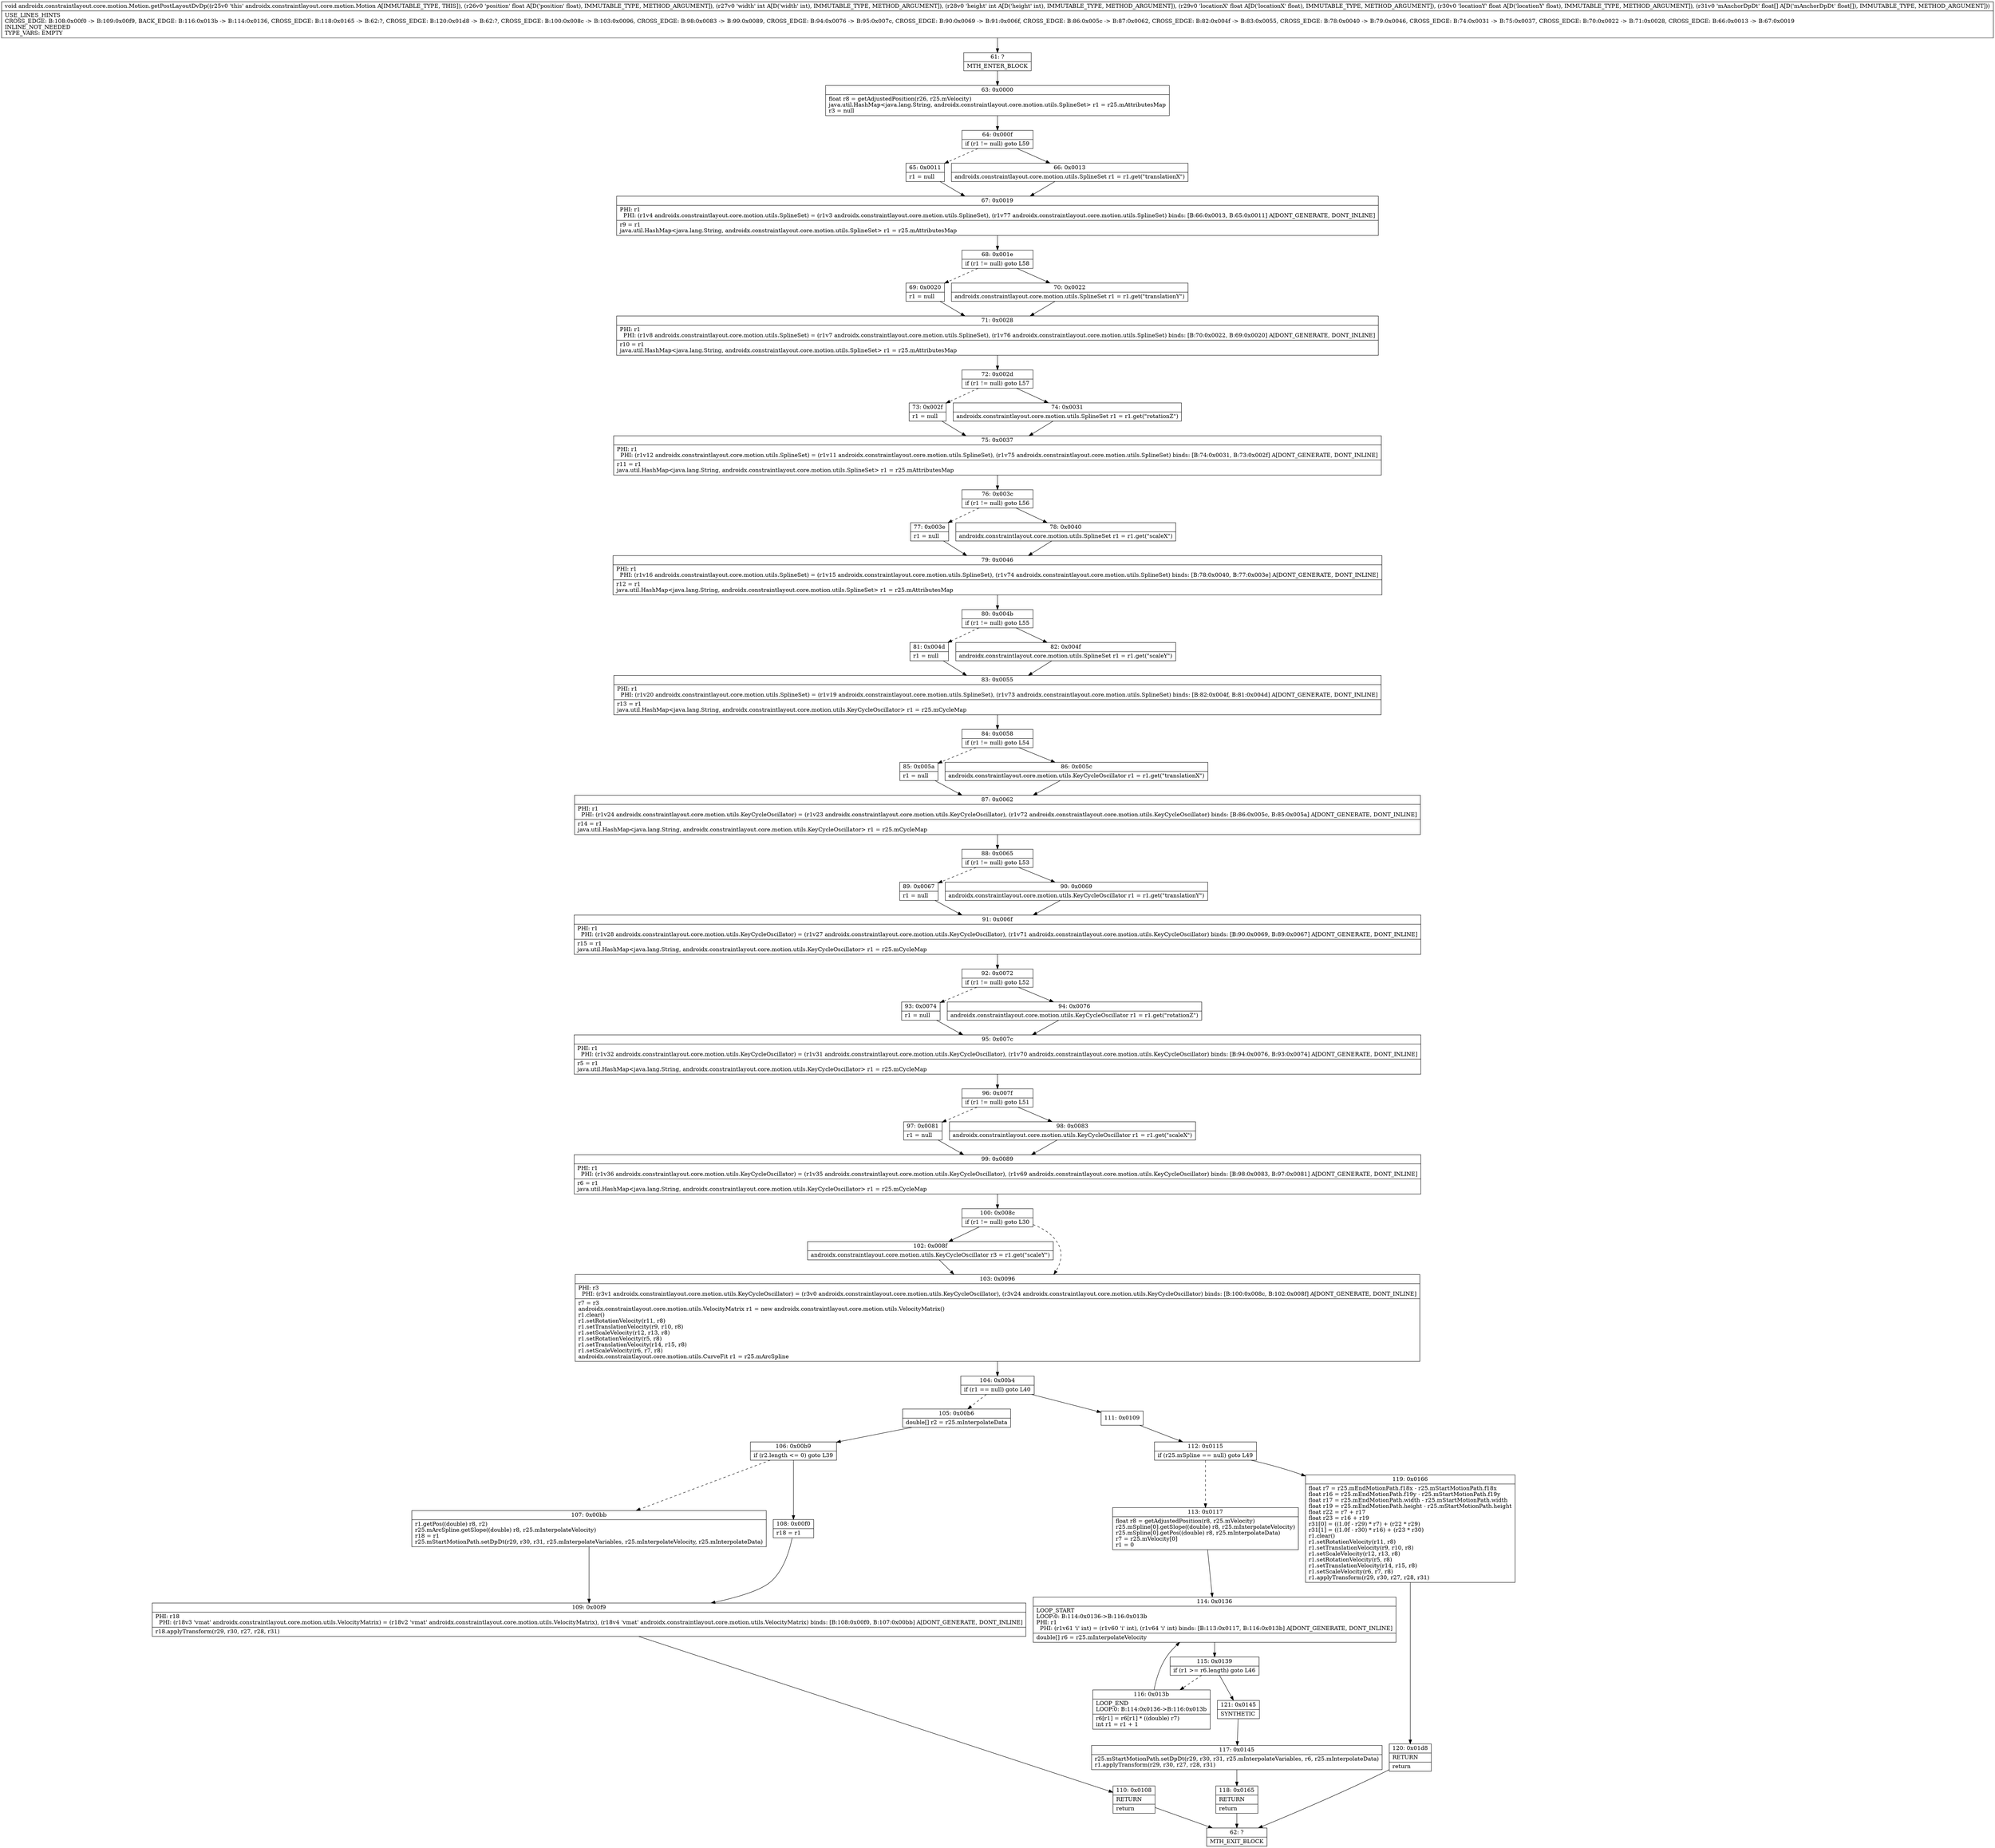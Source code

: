 digraph "CFG forandroidx.constraintlayout.core.motion.Motion.getPostLayoutDvDp(FIIFF[F)V" {
Node_61 [shape=record,label="{61\:\ ?|MTH_ENTER_BLOCK\l}"];
Node_63 [shape=record,label="{63\:\ 0x0000|float r8 = getAdjustedPosition(r26, r25.mVelocity)\ljava.util.HashMap\<java.lang.String, androidx.constraintlayout.core.motion.utils.SplineSet\> r1 = r25.mAttributesMap\lr3 = null\l}"];
Node_64 [shape=record,label="{64\:\ 0x000f|if (r1 != null) goto L59\l}"];
Node_65 [shape=record,label="{65\:\ 0x0011|r1 = null\l}"];
Node_67 [shape=record,label="{67\:\ 0x0019|PHI: r1 \l  PHI: (r1v4 androidx.constraintlayout.core.motion.utils.SplineSet) = (r1v3 androidx.constraintlayout.core.motion.utils.SplineSet), (r1v77 androidx.constraintlayout.core.motion.utils.SplineSet) binds: [B:66:0x0013, B:65:0x0011] A[DONT_GENERATE, DONT_INLINE]\l|r9 = r1\ljava.util.HashMap\<java.lang.String, androidx.constraintlayout.core.motion.utils.SplineSet\> r1 = r25.mAttributesMap\l}"];
Node_68 [shape=record,label="{68\:\ 0x001e|if (r1 != null) goto L58\l}"];
Node_69 [shape=record,label="{69\:\ 0x0020|r1 = null\l}"];
Node_71 [shape=record,label="{71\:\ 0x0028|PHI: r1 \l  PHI: (r1v8 androidx.constraintlayout.core.motion.utils.SplineSet) = (r1v7 androidx.constraintlayout.core.motion.utils.SplineSet), (r1v76 androidx.constraintlayout.core.motion.utils.SplineSet) binds: [B:70:0x0022, B:69:0x0020] A[DONT_GENERATE, DONT_INLINE]\l|r10 = r1\ljava.util.HashMap\<java.lang.String, androidx.constraintlayout.core.motion.utils.SplineSet\> r1 = r25.mAttributesMap\l}"];
Node_72 [shape=record,label="{72\:\ 0x002d|if (r1 != null) goto L57\l}"];
Node_73 [shape=record,label="{73\:\ 0x002f|r1 = null\l}"];
Node_75 [shape=record,label="{75\:\ 0x0037|PHI: r1 \l  PHI: (r1v12 androidx.constraintlayout.core.motion.utils.SplineSet) = (r1v11 androidx.constraintlayout.core.motion.utils.SplineSet), (r1v75 androidx.constraintlayout.core.motion.utils.SplineSet) binds: [B:74:0x0031, B:73:0x002f] A[DONT_GENERATE, DONT_INLINE]\l|r11 = r1\ljava.util.HashMap\<java.lang.String, androidx.constraintlayout.core.motion.utils.SplineSet\> r1 = r25.mAttributesMap\l}"];
Node_76 [shape=record,label="{76\:\ 0x003c|if (r1 != null) goto L56\l}"];
Node_77 [shape=record,label="{77\:\ 0x003e|r1 = null\l}"];
Node_79 [shape=record,label="{79\:\ 0x0046|PHI: r1 \l  PHI: (r1v16 androidx.constraintlayout.core.motion.utils.SplineSet) = (r1v15 androidx.constraintlayout.core.motion.utils.SplineSet), (r1v74 androidx.constraintlayout.core.motion.utils.SplineSet) binds: [B:78:0x0040, B:77:0x003e] A[DONT_GENERATE, DONT_INLINE]\l|r12 = r1\ljava.util.HashMap\<java.lang.String, androidx.constraintlayout.core.motion.utils.SplineSet\> r1 = r25.mAttributesMap\l}"];
Node_80 [shape=record,label="{80\:\ 0x004b|if (r1 != null) goto L55\l}"];
Node_81 [shape=record,label="{81\:\ 0x004d|r1 = null\l}"];
Node_83 [shape=record,label="{83\:\ 0x0055|PHI: r1 \l  PHI: (r1v20 androidx.constraintlayout.core.motion.utils.SplineSet) = (r1v19 androidx.constraintlayout.core.motion.utils.SplineSet), (r1v73 androidx.constraintlayout.core.motion.utils.SplineSet) binds: [B:82:0x004f, B:81:0x004d] A[DONT_GENERATE, DONT_INLINE]\l|r13 = r1\ljava.util.HashMap\<java.lang.String, androidx.constraintlayout.core.motion.utils.KeyCycleOscillator\> r1 = r25.mCycleMap\l}"];
Node_84 [shape=record,label="{84\:\ 0x0058|if (r1 != null) goto L54\l}"];
Node_85 [shape=record,label="{85\:\ 0x005a|r1 = null\l}"];
Node_87 [shape=record,label="{87\:\ 0x0062|PHI: r1 \l  PHI: (r1v24 androidx.constraintlayout.core.motion.utils.KeyCycleOscillator) = (r1v23 androidx.constraintlayout.core.motion.utils.KeyCycleOscillator), (r1v72 androidx.constraintlayout.core.motion.utils.KeyCycleOscillator) binds: [B:86:0x005c, B:85:0x005a] A[DONT_GENERATE, DONT_INLINE]\l|r14 = r1\ljava.util.HashMap\<java.lang.String, androidx.constraintlayout.core.motion.utils.KeyCycleOscillator\> r1 = r25.mCycleMap\l}"];
Node_88 [shape=record,label="{88\:\ 0x0065|if (r1 != null) goto L53\l}"];
Node_89 [shape=record,label="{89\:\ 0x0067|r1 = null\l}"];
Node_91 [shape=record,label="{91\:\ 0x006f|PHI: r1 \l  PHI: (r1v28 androidx.constraintlayout.core.motion.utils.KeyCycleOscillator) = (r1v27 androidx.constraintlayout.core.motion.utils.KeyCycleOscillator), (r1v71 androidx.constraintlayout.core.motion.utils.KeyCycleOscillator) binds: [B:90:0x0069, B:89:0x0067] A[DONT_GENERATE, DONT_INLINE]\l|r15 = r1\ljava.util.HashMap\<java.lang.String, androidx.constraintlayout.core.motion.utils.KeyCycleOscillator\> r1 = r25.mCycleMap\l}"];
Node_92 [shape=record,label="{92\:\ 0x0072|if (r1 != null) goto L52\l}"];
Node_93 [shape=record,label="{93\:\ 0x0074|r1 = null\l}"];
Node_95 [shape=record,label="{95\:\ 0x007c|PHI: r1 \l  PHI: (r1v32 androidx.constraintlayout.core.motion.utils.KeyCycleOscillator) = (r1v31 androidx.constraintlayout.core.motion.utils.KeyCycleOscillator), (r1v70 androidx.constraintlayout.core.motion.utils.KeyCycleOscillator) binds: [B:94:0x0076, B:93:0x0074] A[DONT_GENERATE, DONT_INLINE]\l|r5 = r1\ljava.util.HashMap\<java.lang.String, androidx.constraintlayout.core.motion.utils.KeyCycleOscillator\> r1 = r25.mCycleMap\l}"];
Node_96 [shape=record,label="{96\:\ 0x007f|if (r1 != null) goto L51\l}"];
Node_97 [shape=record,label="{97\:\ 0x0081|r1 = null\l}"];
Node_99 [shape=record,label="{99\:\ 0x0089|PHI: r1 \l  PHI: (r1v36 androidx.constraintlayout.core.motion.utils.KeyCycleOscillator) = (r1v35 androidx.constraintlayout.core.motion.utils.KeyCycleOscillator), (r1v69 androidx.constraintlayout.core.motion.utils.KeyCycleOscillator) binds: [B:98:0x0083, B:97:0x0081] A[DONT_GENERATE, DONT_INLINE]\l|r6 = r1\ljava.util.HashMap\<java.lang.String, androidx.constraintlayout.core.motion.utils.KeyCycleOscillator\> r1 = r25.mCycleMap\l}"];
Node_100 [shape=record,label="{100\:\ 0x008c|if (r1 != null) goto L30\l}"];
Node_102 [shape=record,label="{102\:\ 0x008f|androidx.constraintlayout.core.motion.utils.KeyCycleOscillator r3 = r1.get(\"scaleY\")\l}"];
Node_103 [shape=record,label="{103\:\ 0x0096|PHI: r3 \l  PHI: (r3v1 androidx.constraintlayout.core.motion.utils.KeyCycleOscillator) = (r3v0 androidx.constraintlayout.core.motion.utils.KeyCycleOscillator), (r3v24 androidx.constraintlayout.core.motion.utils.KeyCycleOscillator) binds: [B:100:0x008c, B:102:0x008f] A[DONT_GENERATE, DONT_INLINE]\l|r7 = r3\landroidx.constraintlayout.core.motion.utils.VelocityMatrix r1 = new androidx.constraintlayout.core.motion.utils.VelocityMatrix()\lr1.clear()\lr1.setRotationVelocity(r11, r8)\lr1.setTranslationVelocity(r9, r10, r8)\lr1.setScaleVelocity(r12, r13, r8)\lr1.setRotationVelocity(r5, r8)\lr1.setTranslationVelocity(r14, r15, r8)\lr1.setScaleVelocity(r6, r7, r8)\landroidx.constraintlayout.core.motion.utils.CurveFit r1 = r25.mArcSpline\l}"];
Node_104 [shape=record,label="{104\:\ 0x00b4|if (r1 == null) goto L40\l}"];
Node_105 [shape=record,label="{105\:\ 0x00b6|double[] r2 = r25.mInterpolateData\l}"];
Node_106 [shape=record,label="{106\:\ 0x00b9|if (r2.length \<= 0) goto L39\l}"];
Node_107 [shape=record,label="{107\:\ 0x00bb|r1.getPos((double) r8, r2)\lr25.mArcSpline.getSlope((double) r8, r25.mInterpolateVelocity)\lr18 = r1\lr25.mStartMotionPath.setDpDt(r29, r30, r31, r25.mInterpolateVariables, r25.mInterpolateVelocity, r25.mInterpolateData)\l}"];
Node_109 [shape=record,label="{109\:\ 0x00f9|PHI: r18 \l  PHI: (r18v3 'vmat' androidx.constraintlayout.core.motion.utils.VelocityMatrix) = (r18v2 'vmat' androidx.constraintlayout.core.motion.utils.VelocityMatrix), (r18v4 'vmat' androidx.constraintlayout.core.motion.utils.VelocityMatrix) binds: [B:108:0x00f0, B:107:0x00bb] A[DONT_GENERATE, DONT_INLINE]\l|r18.applyTransform(r29, r30, r27, r28, r31)\l}"];
Node_110 [shape=record,label="{110\:\ 0x0108|RETURN\l|return\l}"];
Node_62 [shape=record,label="{62\:\ ?|MTH_EXIT_BLOCK\l}"];
Node_108 [shape=record,label="{108\:\ 0x00f0|r18 = r1\l}"];
Node_111 [shape=record,label="{111\:\ 0x0109}"];
Node_112 [shape=record,label="{112\:\ 0x0115|if (r25.mSpline == null) goto L49\l}"];
Node_113 [shape=record,label="{113\:\ 0x0117|float r8 = getAdjustedPosition(r8, r25.mVelocity)\lr25.mSpline[0].getSlope((double) r8, r25.mInterpolateVelocity)\lr25.mSpline[0].getPos((double) r8, r25.mInterpolateData)\lr7 = r25.mVelocity[0]\lr1 = 0\l}"];
Node_114 [shape=record,label="{114\:\ 0x0136|LOOP_START\lLOOP:0: B:114:0x0136\-\>B:116:0x013b\lPHI: r1 \l  PHI: (r1v61 'i' int) = (r1v60 'i' int), (r1v64 'i' int) binds: [B:113:0x0117, B:116:0x013b] A[DONT_GENERATE, DONT_INLINE]\l|double[] r6 = r25.mInterpolateVelocity\l}"];
Node_115 [shape=record,label="{115\:\ 0x0139|if (r1 \>= r6.length) goto L46\l}"];
Node_116 [shape=record,label="{116\:\ 0x013b|LOOP_END\lLOOP:0: B:114:0x0136\-\>B:116:0x013b\l|r6[r1] = r6[r1] * ((double) r7)\lint r1 = r1 + 1\l}"];
Node_121 [shape=record,label="{121\:\ 0x0145|SYNTHETIC\l}"];
Node_117 [shape=record,label="{117\:\ 0x0145|r25.mStartMotionPath.setDpDt(r29, r30, r31, r25.mInterpolateVariables, r6, r25.mInterpolateData)\lr1.applyTransform(r29, r30, r27, r28, r31)\l}"];
Node_118 [shape=record,label="{118\:\ 0x0165|RETURN\l|return\l}"];
Node_119 [shape=record,label="{119\:\ 0x0166|float r7 = r25.mEndMotionPath.f18x \- r25.mStartMotionPath.f18x\lfloat r16 = r25.mEndMotionPath.f19y \- r25.mStartMotionPath.f19y\lfloat r17 = r25.mEndMotionPath.width \- r25.mStartMotionPath.width\lfloat r19 = r25.mEndMotionPath.height \- r25.mStartMotionPath.height\lfloat r22 = r7 + r17\lfloat r23 = r16 + r19\lr31[0] = ((1.0f \- r29) * r7) + (r22 * r29)\lr31[1] = ((1.0f \- r30) * r16) + (r23 * r30)\lr1.clear()\lr1.setRotationVelocity(r11, r8)\lr1.setTranslationVelocity(r9, r10, r8)\lr1.setScaleVelocity(r12, r13, r8)\lr1.setRotationVelocity(r5, r8)\lr1.setTranslationVelocity(r14, r15, r8)\lr1.setScaleVelocity(r6, r7, r8)\lr1.applyTransform(r29, r30, r27, r28, r31)\l}"];
Node_120 [shape=record,label="{120\:\ 0x01d8|RETURN\l|return\l}"];
Node_98 [shape=record,label="{98\:\ 0x0083|androidx.constraintlayout.core.motion.utils.KeyCycleOscillator r1 = r1.get(\"scaleX\")\l}"];
Node_94 [shape=record,label="{94\:\ 0x0076|androidx.constraintlayout.core.motion.utils.KeyCycleOscillator r1 = r1.get(\"rotationZ\")\l}"];
Node_90 [shape=record,label="{90\:\ 0x0069|androidx.constraintlayout.core.motion.utils.KeyCycleOscillator r1 = r1.get(\"translationY\")\l}"];
Node_86 [shape=record,label="{86\:\ 0x005c|androidx.constraintlayout.core.motion.utils.KeyCycleOscillator r1 = r1.get(\"translationX\")\l}"];
Node_82 [shape=record,label="{82\:\ 0x004f|androidx.constraintlayout.core.motion.utils.SplineSet r1 = r1.get(\"scaleY\")\l}"];
Node_78 [shape=record,label="{78\:\ 0x0040|androidx.constraintlayout.core.motion.utils.SplineSet r1 = r1.get(\"scaleX\")\l}"];
Node_74 [shape=record,label="{74\:\ 0x0031|androidx.constraintlayout.core.motion.utils.SplineSet r1 = r1.get(\"rotationZ\")\l}"];
Node_70 [shape=record,label="{70\:\ 0x0022|androidx.constraintlayout.core.motion.utils.SplineSet r1 = r1.get(\"translationY\")\l}"];
Node_66 [shape=record,label="{66\:\ 0x0013|androidx.constraintlayout.core.motion.utils.SplineSet r1 = r1.get(\"translationX\")\l}"];
MethodNode[shape=record,label="{void androidx.constraintlayout.core.motion.Motion.getPostLayoutDvDp((r25v0 'this' androidx.constraintlayout.core.motion.Motion A[IMMUTABLE_TYPE, THIS]), (r26v0 'position' float A[D('position' float), IMMUTABLE_TYPE, METHOD_ARGUMENT]), (r27v0 'width' int A[D('width' int), IMMUTABLE_TYPE, METHOD_ARGUMENT]), (r28v0 'height' int A[D('height' int), IMMUTABLE_TYPE, METHOD_ARGUMENT]), (r29v0 'locationX' float A[D('locationX' float), IMMUTABLE_TYPE, METHOD_ARGUMENT]), (r30v0 'locationY' float A[D('locationY' float), IMMUTABLE_TYPE, METHOD_ARGUMENT]), (r31v0 'mAnchorDpDt' float[] A[D('mAnchorDpDt' float[]), IMMUTABLE_TYPE, METHOD_ARGUMENT]))  | USE_LINES_HINTS\lCROSS_EDGE: B:108:0x00f0 \-\> B:109:0x00f9, BACK_EDGE: B:116:0x013b \-\> B:114:0x0136, CROSS_EDGE: B:118:0x0165 \-\> B:62:?, CROSS_EDGE: B:120:0x01d8 \-\> B:62:?, CROSS_EDGE: B:100:0x008c \-\> B:103:0x0096, CROSS_EDGE: B:98:0x0083 \-\> B:99:0x0089, CROSS_EDGE: B:94:0x0076 \-\> B:95:0x007c, CROSS_EDGE: B:90:0x0069 \-\> B:91:0x006f, CROSS_EDGE: B:86:0x005c \-\> B:87:0x0062, CROSS_EDGE: B:82:0x004f \-\> B:83:0x0055, CROSS_EDGE: B:78:0x0040 \-\> B:79:0x0046, CROSS_EDGE: B:74:0x0031 \-\> B:75:0x0037, CROSS_EDGE: B:70:0x0022 \-\> B:71:0x0028, CROSS_EDGE: B:66:0x0013 \-\> B:67:0x0019\lINLINE_NOT_NEEDED\lTYPE_VARS: EMPTY\l}"];
MethodNode -> Node_61;Node_61 -> Node_63;
Node_63 -> Node_64;
Node_64 -> Node_65[style=dashed];
Node_64 -> Node_66;
Node_65 -> Node_67;
Node_67 -> Node_68;
Node_68 -> Node_69[style=dashed];
Node_68 -> Node_70;
Node_69 -> Node_71;
Node_71 -> Node_72;
Node_72 -> Node_73[style=dashed];
Node_72 -> Node_74;
Node_73 -> Node_75;
Node_75 -> Node_76;
Node_76 -> Node_77[style=dashed];
Node_76 -> Node_78;
Node_77 -> Node_79;
Node_79 -> Node_80;
Node_80 -> Node_81[style=dashed];
Node_80 -> Node_82;
Node_81 -> Node_83;
Node_83 -> Node_84;
Node_84 -> Node_85[style=dashed];
Node_84 -> Node_86;
Node_85 -> Node_87;
Node_87 -> Node_88;
Node_88 -> Node_89[style=dashed];
Node_88 -> Node_90;
Node_89 -> Node_91;
Node_91 -> Node_92;
Node_92 -> Node_93[style=dashed];
Node_92 -> Node_94;
Node_93 -> Node_95;
Node_95 -> Node_96;
Node_96 -> Node_97[style=dashed];
Node_96 -> Node_98;
Node_97 -> Node_99;
Node_99 -> Node_100;
Node_100 -> Node_102;
Node_100 -> Node_103[style=dashed];
Node_102 -> Node_103;
Node_103 -> Node_104;
Node_104 -> Node_105[style=dashed];
Node_104 -> Node_111;
Node_105 -> Node_106;
Node_106 -> Node_107[style=dashed];
Node_106 -> Node_108;
Node_107 -> Node_109;
Node_109 -> Node_110;
Node_110 -> Node_62;
Node_108 -> Node_109;
Node_111 -> Node_112;
Node_112 -> Node_113[style=dashed];
Node_112 -> Node_119;
Node_113 -> Node_114;
Node_114 -> Node_115;
Node_115 -> Node_116[style=dashed];
Node_115 -> Node_121;
Node_116 -> Node_114;
Node_121 -> Node_117;
Node_117 -> Node_118;
Node_118 -> Node_62;
Node_119 -> Node_120;
Node_120 -> Node_62;
Node_98 -> Node_99;
Node_94 -> Node_95;
Node_90 -> Node_91;
Node_86 -> Node_87;
Node_82 -> Node_83;
Node_78 -> Node_79;
Node_74 -> Node_75;
Node_70 -> Node_71;
Node_66 -> Node_67;
}

